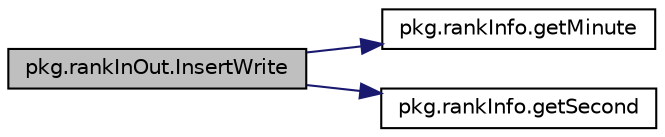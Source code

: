 digraph "pkg.rankInOut.InsertWrite"
{
  edge [fontname="Helvetica",fontsize="10",labelfontname="Helvetica",labelfontsize="10"];
  node [fontname="Helvetica",fontsize="10",shape=record];
  rankdir="LR";
  Node1 [label="pkg.rankInOut.InsertWrite",height=0.2,width=0.4,color="black", fillcolor="grey75", style="filled", fontcolor="black"];
  Node1 -> Node2 [color="midnightblue",fontsize="10",style="solid",fontname="Helvetica"];
  Node2 [label="pkg.rankInfo.getMinute",height=0.2,width=0.4,color="black", fillcolor="white", style="filled",URL="$classpkg_1_1rank_info.html#a4d5ebf729e4c5ecd82928476f9870a14"];
  Node1 -> Node3 [color="midnightblue",fontsize="10",style="solid",fontname="Helvetica"];
  Node3 [label="pkg.rankInfo.getSecond",height=0.2,width=0.4,color="black", fillcolor="white", style="filled",URL="$classpkg_1_1rank_info.html#a60abc8500ee5e19582f44994932a5f32"];
}
